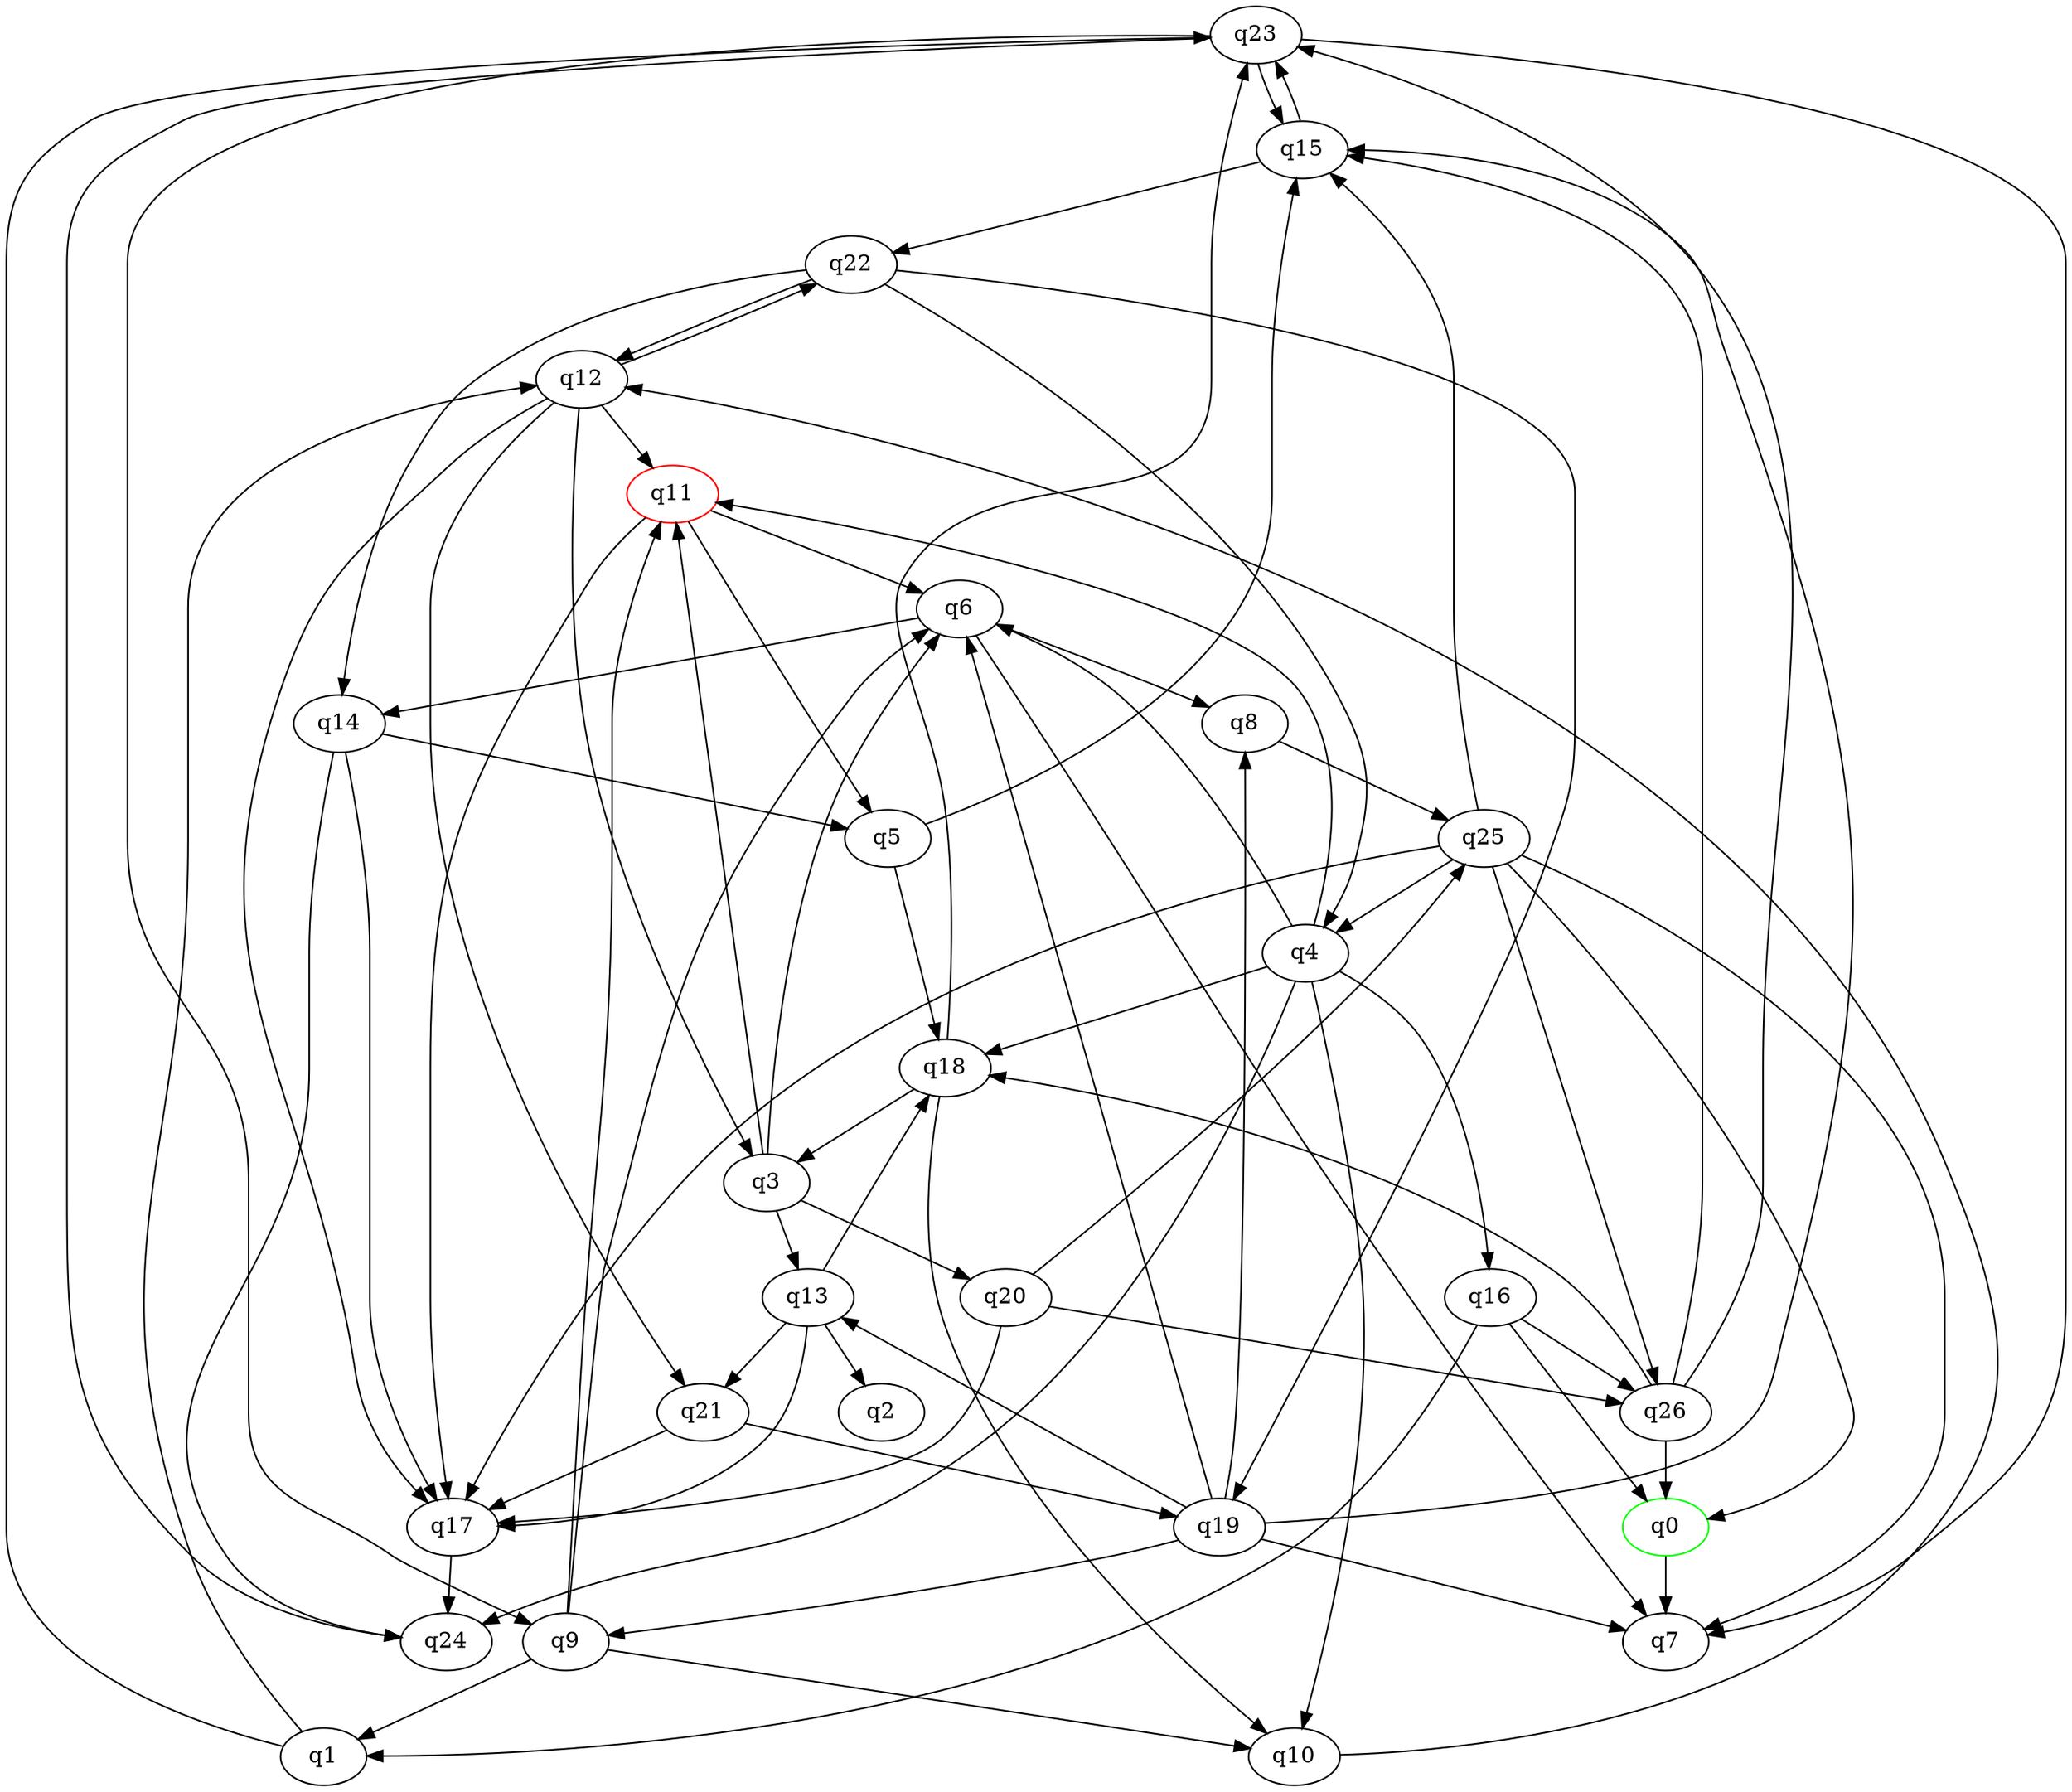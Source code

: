 digraph A{
q0 [initial=1,color=green];
q11 [final=1,color=red];
q0 -> q7;
q1 -> q12;
q1 -> q23;
q3 -> q6;
q3 -> q11;
q3 -> q13;
q3 -> q20;
q4 -> q6;
q4 -> q10;
q4 -> q11;
q4 -> q16;
q4 -> q18;
q4 -> q24;
q5 -> q15;
q5 -> q18;
q6 -> q7;
q6 -> q8;
q6 -> q14;
q8 -> q25;
q9 -> q1;
q9 -> q6;
q9 -> q10;
q9 -> q11;
q10 -> q12;
q11 -> q5;
q11 -> q6;
q11 -> q17;
q12 -> q3;
q12 -> q11;
q12 -> q17;
q12 -> q21;
q12 -> q22;
q13 -> q2;
q13 -> q17;
q13 -> q18;
q13 -> q21;
q14 -> q5;
q14 -> q17;
q14 -> q24;
q15 -> q22;
q15 -> q23;
q16 -> q0;
q16 -> q1;
q16 -> q26;
q17 -> q24;
q18 -> q3;
q18 -> q10;
q18 -> q23;
q19 -> q6;
q19 -> q7;
q19 -> q8;
q19 -> q9;
q19 -> q13;
q19 -> q15;
q20 -> q17;
q20 -> q25;
q20 -> q26;
q21 -> q17;
q21 -> q19;
q22 -> q4;
q22 -> q12;
q22 -> q14;
q22 -> q19;
q23 -> q7;
q23 -> q9;
q23 -> q15;
q23 -> q24;
q25 -> q0;
q25 -> q4;
q25 -> q7;
q25 -> q15;
q25 -> q17;
q25 -> q26;
q26 -> q0;
q26 -> q15;
q26 -> q18;
q26 -> q23;
}